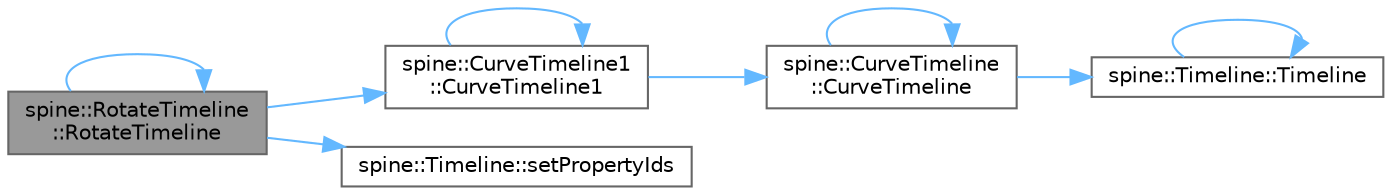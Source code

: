digraph "spine::RotateTimeline::RotateTimeline"
{
 // LATEX_PDF_SIZE
  bgcolor="transparent";
  edge [fontname=Helvetica,fontsize=10,labelfontname=Helvetica,labelfontsize=10];
  node [fontname=Helvetica,fontsize=10,shape=box,height=0.2,width=0.4];
  rankdir="LR";
  Node1 [id="Node000001",label="spine::RotateTimeline\l::RotateTimeline",height=0.2,width=0.4,color="gray40", fillcolor="grey60", style="filled", fontcolor="black",tooltip=" "];
  Node1 -> Node2 [id="edge1_Node000001_Node000002",color="steelblue1",style="solid",tooltip=" "];
  Node2 [id="Node000002",label="spine::CurveTimeline1\l::CurveTimeline1",height=0.2,width=0.4,color="grey40", fillcolor="white", style="filled",URL="$classspine_1_1_curve_timeline1.html#a76c6e88528eb347ab121410016091730",tooltip=" "];
  Node2 -> Node3 [id="edge2_Node000002_Node000003",color="steelblue1",style="solid",tooltip=" "];
  Node3 [id="Node000003",label="spine::CurveTimeline\l::CurveTimeline",height=0.2,width=0.4,color="grey40", fillcolor="white", style="filled",URL="$classspine_1_1_curve_timeline.html#a99fa6de5f285a2878b6f16f43a63b857",tooltip=" "];
  Node3 -> Node3 [id="edge3_Node000003_Node000003",color="steelblue1",style="solid",tooltip=" "];
  Node3 -> Node4 [id="edge4_Node000003_Node000004",color="steelblue1",style="solid",tooltip=" "];
  Node4 [id="Node000004",label="spine::Timeline::Timeline",height=0.2,width=0.4,color="grey40", fillcolor="white", style="filled",URL="$classspine_1_1_timeline.html#a8957ef9d905a45e02503e93612202b3e",tooltip=" "];
  Node4 -> Node4 [id="edge5_Node000004_Node000004",color="steelblue1",style="solid",tooltip=" "];
  Node2 -> Node2 [id="edge6_Node000002_Node000002",color="steelblue1",style="solid",tooltip=" "];
  Node1 -> Node1 [id="edge7_Node000001_Node000001",color="steelblue1",style="solid",tooltip=" "];
  Node1 -> Node5 [id="edge8_Node000001_Node000005",color="steelblue1",style="solid",tooltip=" "];
  Node5 [id="Node000005",label="spine::Timeline::setPropertyIds",height=0.2,width=0.4,color="grey40", fillcolor="white", style="filled",URL="$classspine_1_1_timeline.html#a59aee150c602818acac0a78e06c5d37d",tooltip=" "];
}
